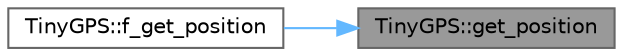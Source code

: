 digraph "TinyGPS::get_position"
{
 // LATEX_PDF_SIZE
  bgcolor="transparent";
  edge [fontname=Helvetica,fontsize=10,labelfontname=Helvetica,labelfontsize=10];
  node [fontname=Helvetica,fontsize=10,shape=box,height=0.2,width=0.4];
  rankdir="RL";
  Node1 [id="Node000001",label="TinyGPS::get_position",height=0.2,width=0.4,color="gray40", fillcolor="grey60", style="filled", fontcolor="black",tooltip=" "];
  Node1 -> Node2 [id="edge1_Node000001_Node000002",dir="back",color="steelblue1",style="solid",tooltip=" "];
  Node2 [id="Node000002",label="TinyGPS::f_get_position",height=0.2,width=0.4,color="grey40", fillcolor="white", style="filled",URL="$class_tiny_g_p_s.html#a7deea07a7208113c9a37f25cf52d8580",tooltip=" "];
}
